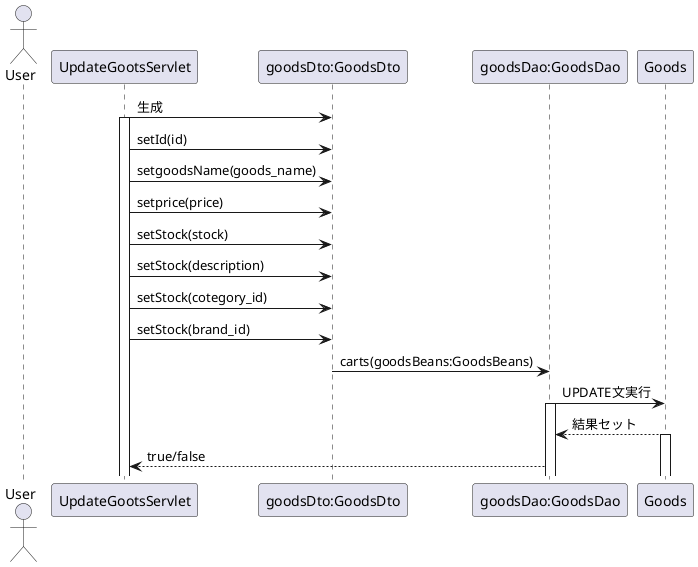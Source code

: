 @startuml 
actor User
participant "UpdateGootsServlet" as A
participant "goodsDto:GoodsDto" as B
participant "goodsDao:GoodsDao" as C
participant "Goods" as D
A -> B: 生成
activate A
A -> B: setId(id)
A -> B: setgoodsName(goods_name)
A -> B: setprice(price)
A -> B: setStock(stock)
A -> B: setStock(description)
A -> B: setStock(cotegory_id)
A -> B: setStock(brand_id)
B -> C: carts(goodsBeans:GoodsBeans)
C -> D: UPDATE文実行
activate C
D --> C: 結果セット
activate D
C --> A: true/false
@enduml